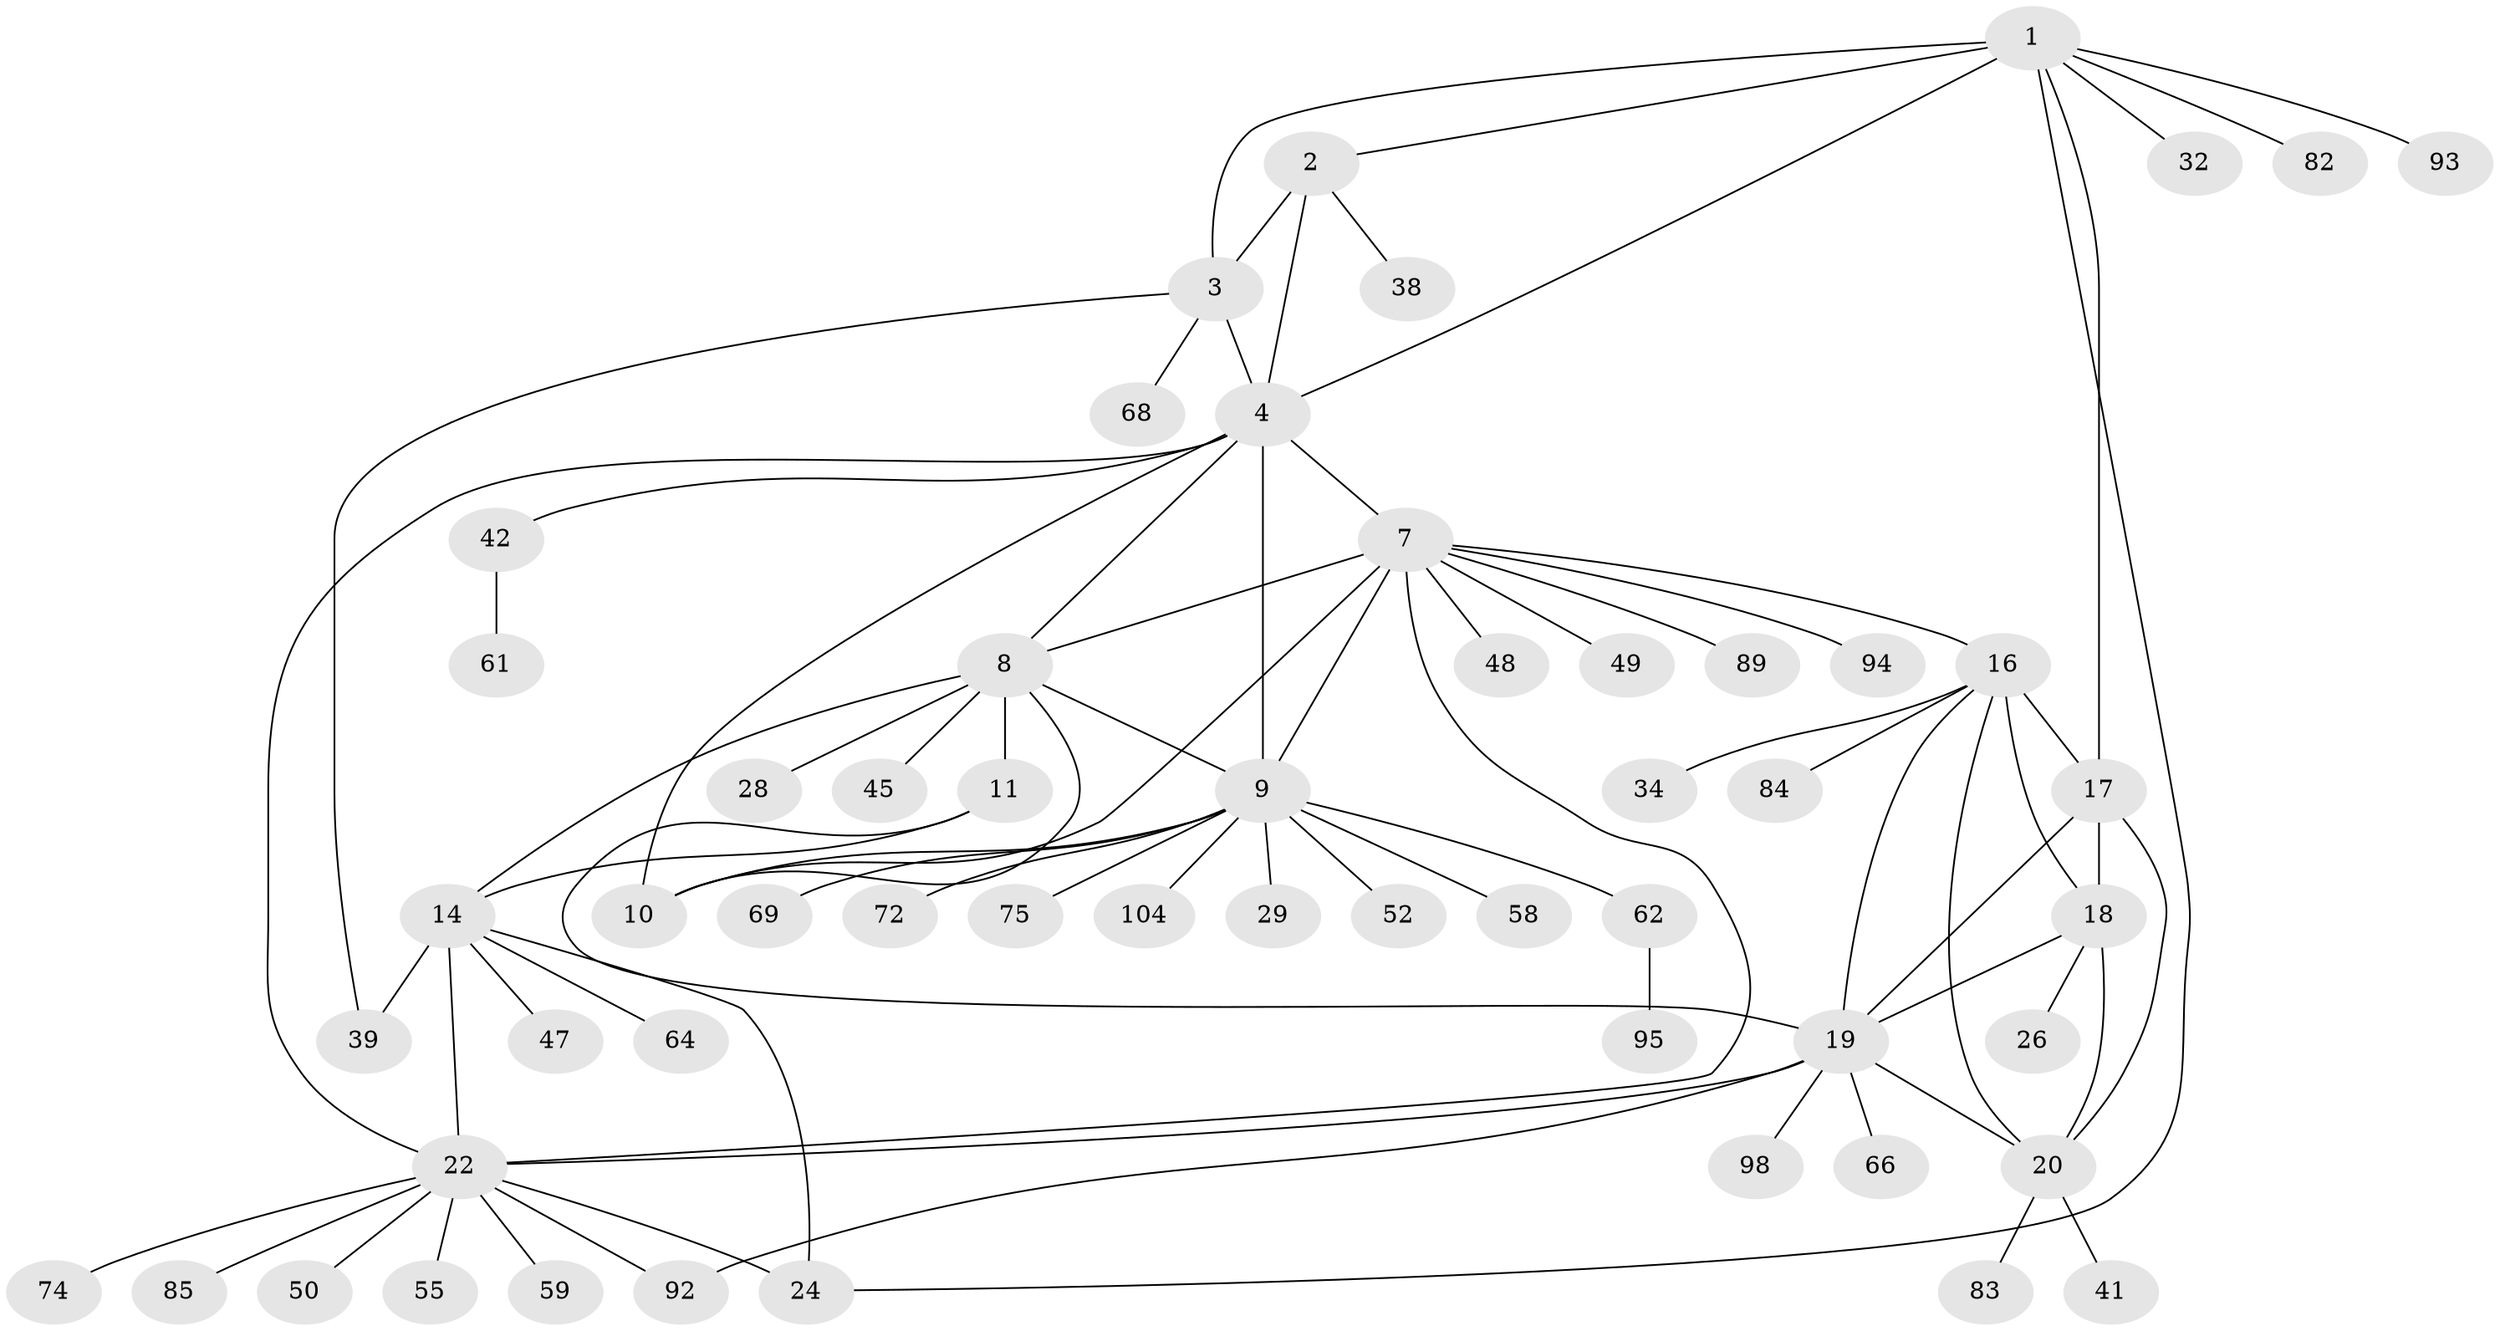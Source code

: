 // original degree distribution, {10: 0.02727272727272727, 5: 0.03636363636363636, 6: 0.05454545454545454, 9: 0.03636363636363636, 12: 0.00909090909090909, 13: 0.00909090909090909, 7: 0.05454545454545454, 1: 0.509090909090909, 2: 0.22727272727272727, 4: 0.00909090909090909, 3: 0.02727272727272727}
// Generated by graph-tools (version 1.1) at 2025/19/03/04/25 18:19:53]
// undirected, 55 vertices, 79 edges
graph export_dot {
graph [start="1"]
  node [color=gray90,style=filled];
  1 [super="+40"];
  2;
  3;
  4 [super="+56+5+102+77"];
  7;
  8 [super="+12"];
  9;
  10 [super="+30"];
  11 [super="+53+54"];
  14 [super="+71+21"];
  16;
  17 [super="+96+103+81+44"];
  18 [super="+73"];
  19;
  20 [super="+65"];
  22 [super="+23+25"];
  24 [super="+76"];
  26;
  28;
  29;
  32;
  34 [super="+67"];
  38;
  39;
  41;
  42;
  45 [super="+51"];
  47;
  48 [super="+109"];
  49;
  50 [super="+60"];
  52;
  55;
  58;
  59 [super="+106"];
  61 [super="+90"];
  62 [super="+70"];
  64;
  66;
  68;
  69 [super="+80"];
  72;
  74;
  75 [super="+101"];
  82;
  83;
  84;
  85;
  89;
  92;
  93;
  94;
  95;
  98;
  104;
  1 -- 2;
  1 -- 3;
  1 -- 4 [weight=2];
  1 -- 17;
  1 -- 32;
  1 -- 82;
  1 -- 93;
  1 -- 24;
  2 -- 3;
  2 -- 4 [weight=2];
  2 -- 38;
  3 -- 4 [weight=2];
  3 -- 39;
  3 -- 68;
  4 -- 22;
  4 -- 42;
  4 -- 7 [weight=2];
  4 -- 8 [weight=3];
  4 -- 9 [weight=2];
  4 -- 10;
  7 -- 8;
  7 -- 9;
  7 -- 10;
  7 -- 16;
  7 -- 48;
  7 -- 49;
  7 -- 89;
  7 -- 94;
  7 -- 22 [weight=2];
  8 -- 9;
  8 -- 10;
  8 -- 11 [weight=3];
  8 -- 28;
  8 -- 45;
  8 -- 14 [weight=4];
  9 -- 10;
  9 -- 29;
  9 -- 52;
  9 -- 58;
  9 -- 62;
  9 -- 69;
  9 -- 72;
  9 -- 75;
  9 -- 104;
  11 -- 14;
  11 -- 19;
  14 -- 39;
  14 -- 22 [weight=4];
  14 -- 64;
  14 -- 24;
  14 -- 47;
  16 -- 17;
  16 -- 18;
  16 -- 19;
  16 -- 20;
  16 -- 34;
  16 -- 84;
  17 -- 18;
  17 -- 19;
  17 -- 20;
  18 -- 19;
  18 -- 20;
  18 -- 26;
  19 -- 20;
  19 -- 66;
  19 -- 92;
  19 -- 98;
  19 -- 22;
  20 -- 41;
  20 -- 83;
  22 -- 24 [weight=3];
  22 -- 55;
  22 -- 85;
  22 -- 92;
  22 -- 74;
  22 -- 50;
  22 -- 59;
  42 -- 61;
  62 -- 95;
}
